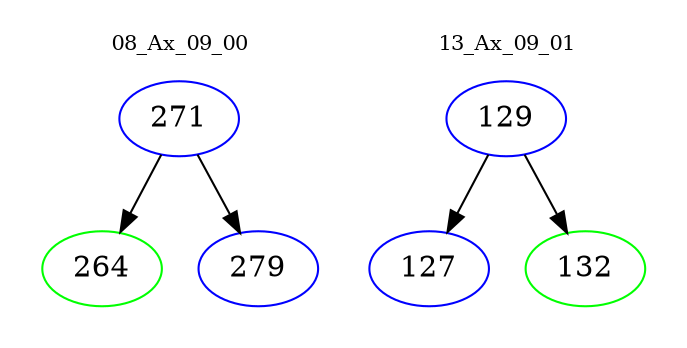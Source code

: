 digraph{
subgraph cluster_0 {
color = white
label = "08_Ax_09_00";
fontsize=10;
T0_271 [label="271", color="blue"]
T0_271 -> T0_264 [color="black"]
T0_264 [label="264", color="green"]
T0_271 -> T0_279 [color="black"]
T0_279 [label="279", color="blue"]
}
subgraph cluster_1 {
color = white
label = "13_Ax_09_01";
fontsize=10;
T1_129 [label="129", color="blue"]
T1_129 -> T1_127 [color="black"]
T1_127 [label="127", color="blue"]
T1_129 -> T1_132 [color="black"]
T1_132 [label="132", color="green"]
}
}

